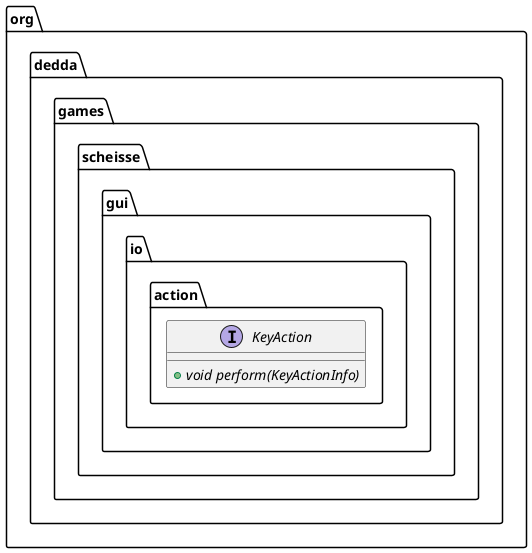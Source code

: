 @startuml
interface org.dedda.games.scheisse.gui.io.action.KeyAction{
    + {abstract} void perform(KeyActionInfo)
}
@enduml